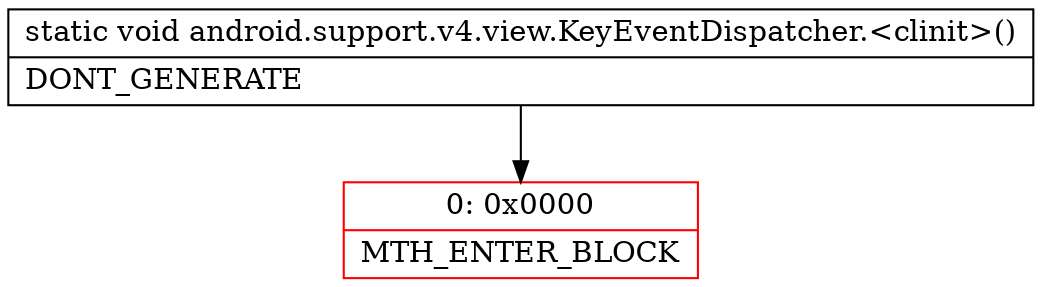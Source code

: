 digraph "CFG forandroid.support.v4.view.KeyEventDispatcher.\<clinit\>()V" {
subgraph cluster_Region_1859123542 {
label = "R(0)";
node [shape=record,color=blue];
}
Node_0 [shape=record,color=red,label="{0\:\ 0x0000|MTH_ENTER_BLOCK\l}"];
MethodNode[shape=record,label="{static void android.support.v4.view.KeyEventDispatcher.\<clinit\>()  | DONT_GENERATE\l}"];
MethodNode -> Node_0;
}

